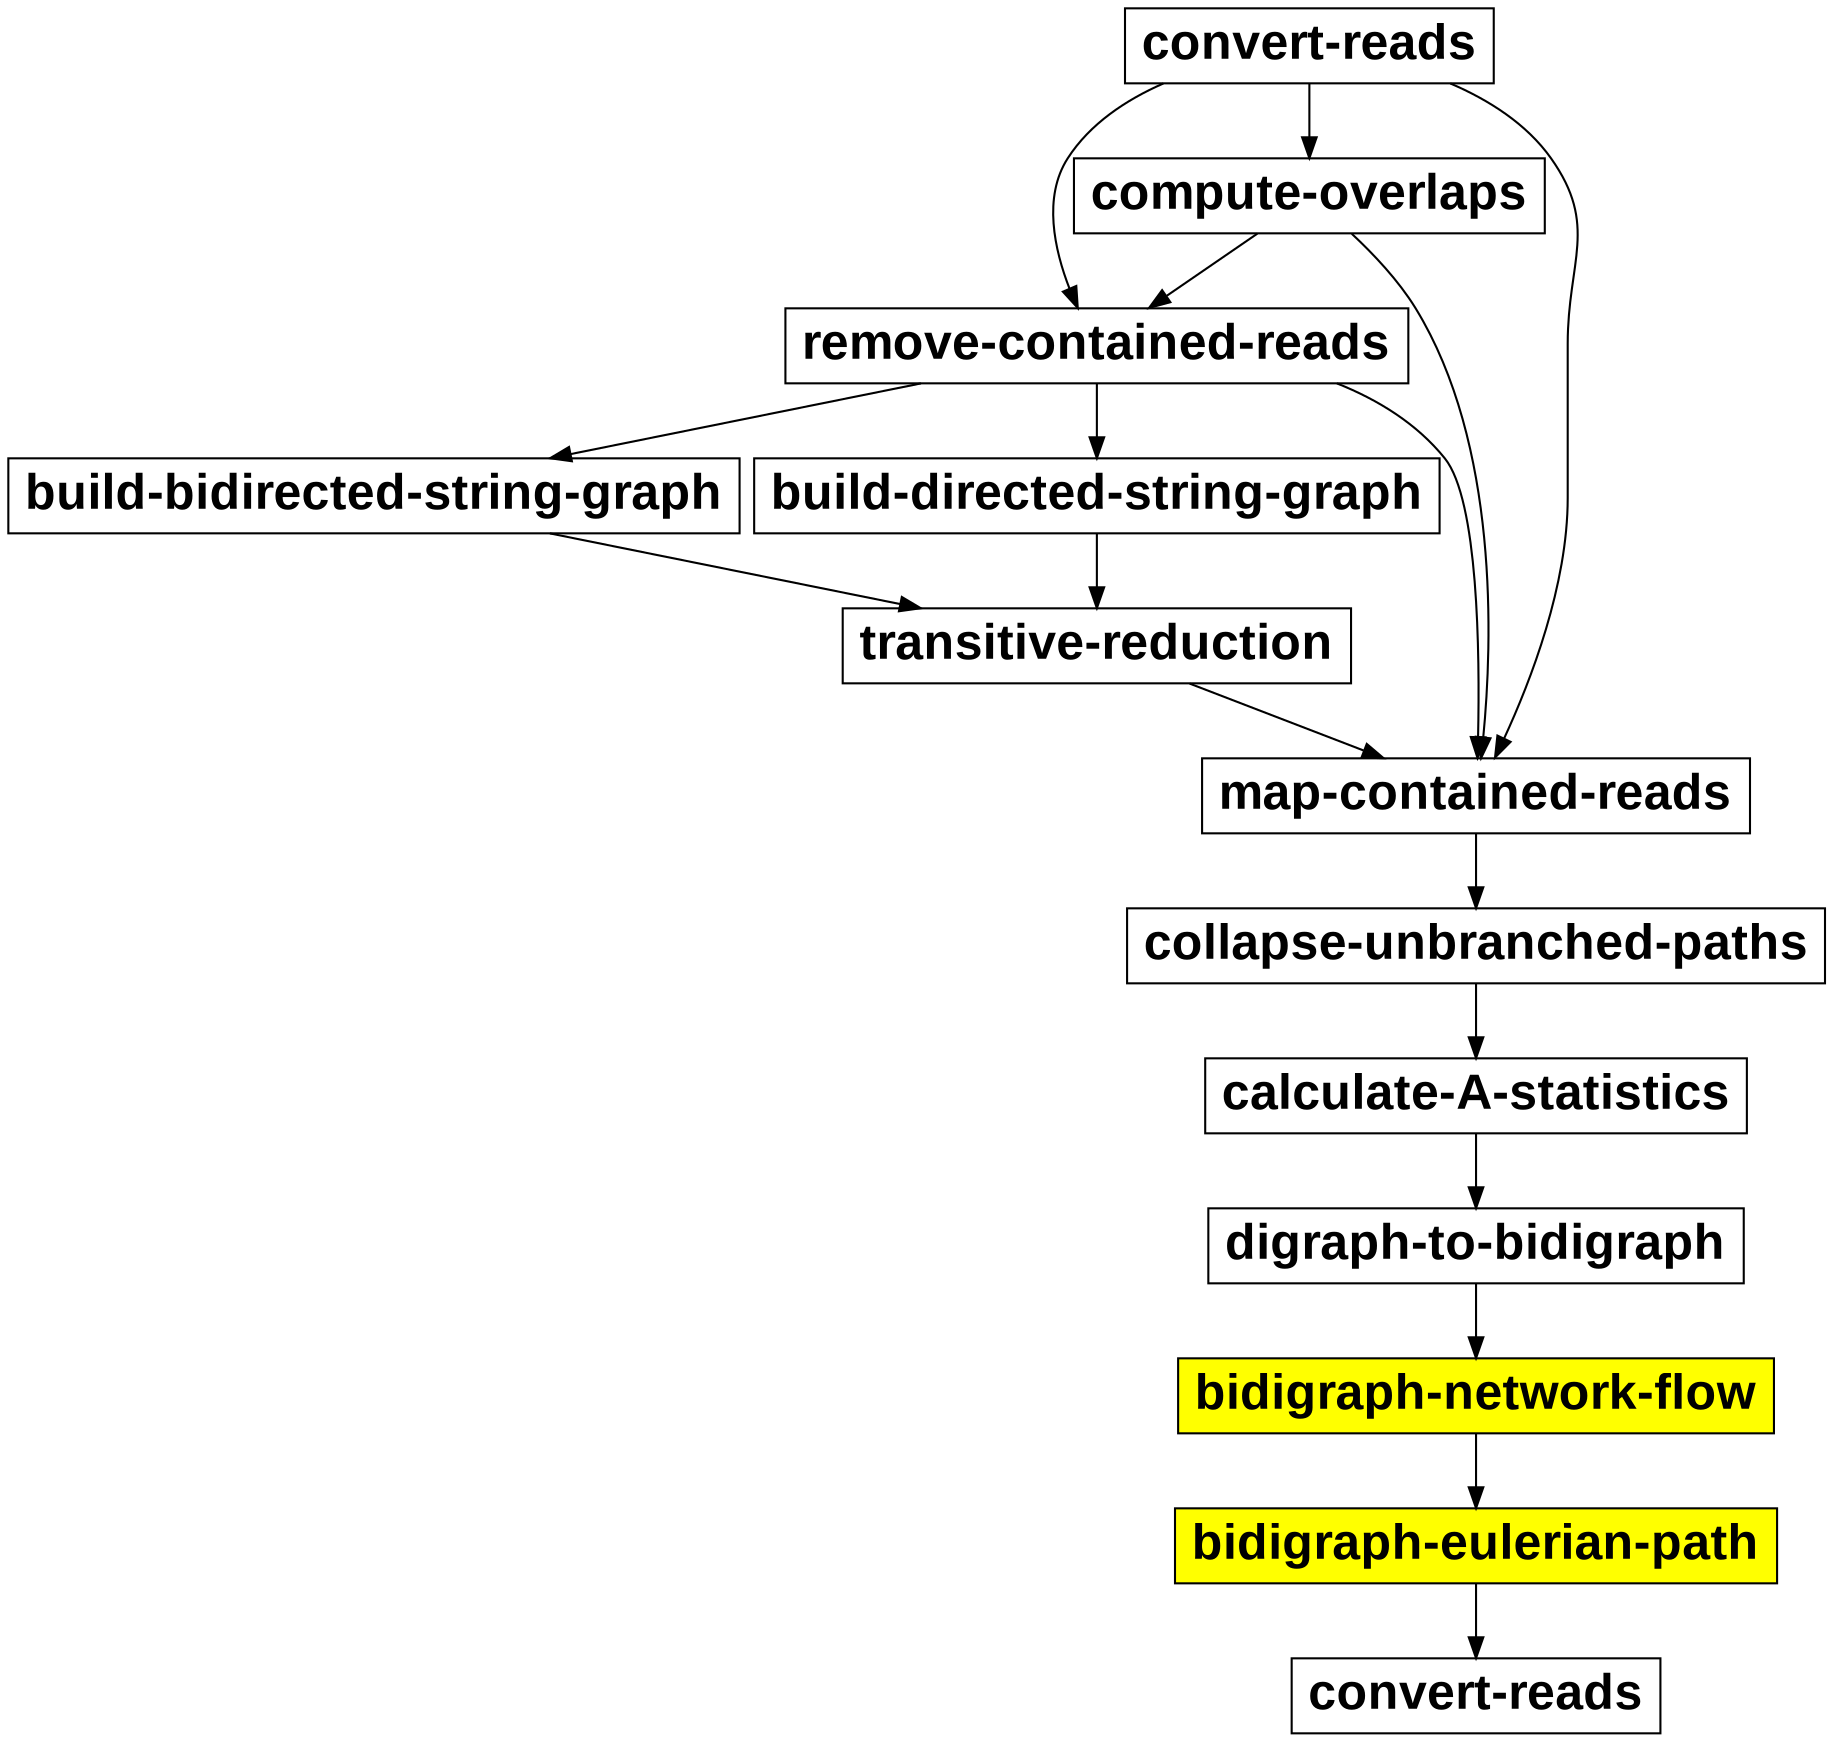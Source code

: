 digraph {
	graph [dir=LR nodesep=0.1 ]
	node [shape=rect fontsize=24 fontname="Arial bold"]
	build_bidirected_string_graph [label="build-bidirected-string-graph"];
	build_directed_string_graph [label="build-directed-string-graph"];
	collapse_unbranched_paths [label="collapse-unbranched-paths"];
	compute_overlaps [label="compute-overlaps"];
	convert_reads [label="convert-reads"];
	digraph_to_bidigraph [label="digraph-to-bidigraph"];
	remove_contained_reads [label="remove-contained-reads"];
	map_contained_reads [label="map-contained-reads"];
	calculate_a_statistics [label="calculate-A-statistics"];
	bidigraph_network_flow [label="bidigraph-network-flow",style=filled,fillcolor=yellow];
	bidigraph_eulerian_path [label="bidigraph-eulerian-path",style=filled,fillcolor=yellow];
	transitive_reduction [label="transitive-reduction"];
	convert_reads2 [label="convert-reads"];

	convert_reads -> compute_overlaps //[label="reads.bvv"];
	convert_reads -> remove_contained_reads //[label="reads.bvv"];

	compute_overlaps -> remove_contained_reads //[label="out.overlaps"];

	//remove_contained_reads -> build_directed_string_graph //[ label="reads.uncontained.bvv"];

	remove_contained_reads -> build_bidirected_string_graph
	remove_contained_reads -> build_directed_string_graph //[ label="out.uncontained.overlaps"];
	remove_contained_reads -> map_contained_reads
	compute_overlaps -> map_contained_reads
	convert_reads -> map_contained_reads
	build_directed_string_graph -> transitive_reduction //[ label="out.digraph"];
	build_bidirected_string_graph -> transitive_reduction
	transitive_reduction -> map_contained_reads //[ label="out.reduced.digraph"];
	map_contained_reads -> collapse_unbranched_paths //[ label="out.reduced.mapped.digraph"];
	collapse_unbranched_paths -> calculate_a_statistics //[ label="out.reduced.mapped.collapsed.digraph"];
	calculate_a_statistics -> digraph_to_bidigraph //[ label="out.reduced.mapped.collapsed.calc.digraph"];
	digraph_to_bidigraph -> bidigraph_network_flow
	bidigraph_network_flow -> bidigraph_eulerian_path //[ label="out.reduced.mapped.collapsed.calc.digraph"];

	bidigraph_eulerian_path -> convert_reads2 //[ label="out.paths.bvv" ];
}
